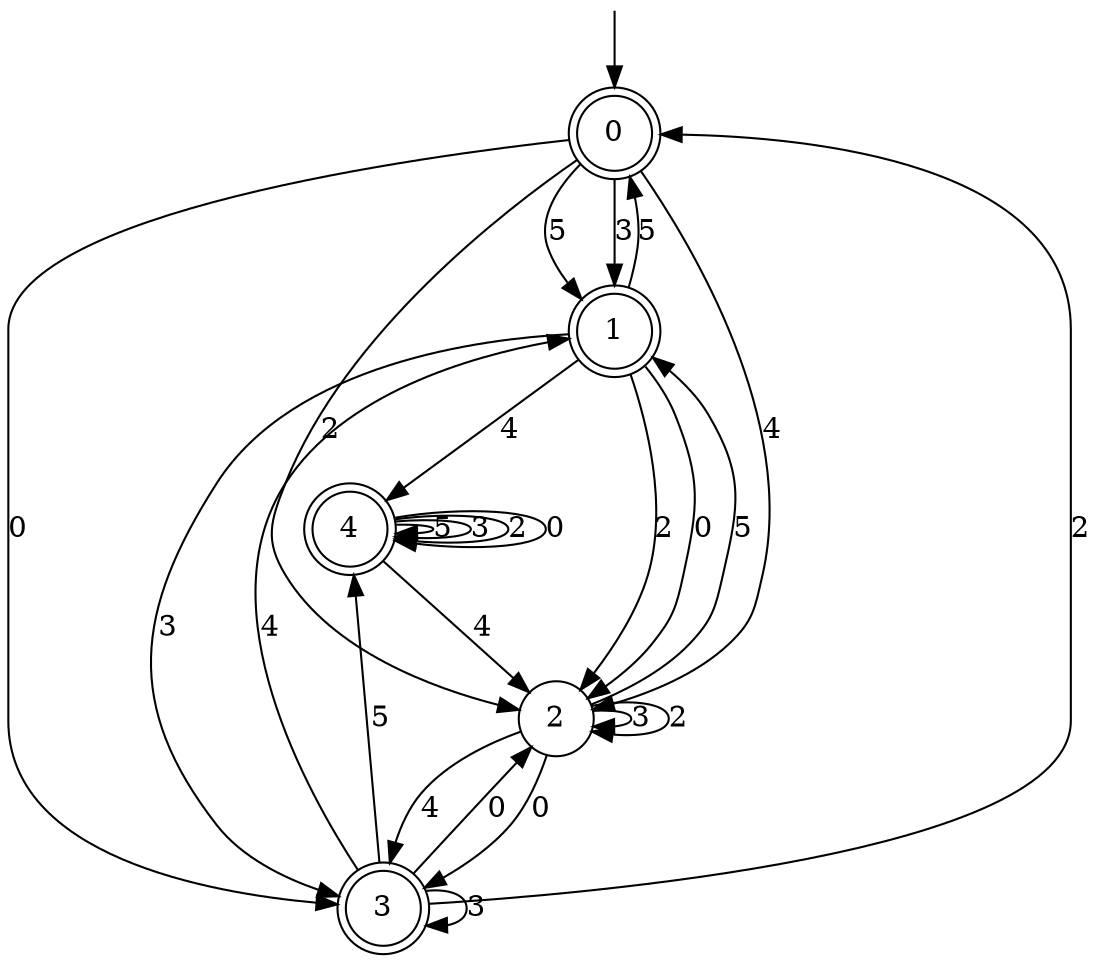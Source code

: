 digraph g {

	s0 [shape="doublecircle" label="0"];
	s1 [shape="doublecircle" label="1"];
	s2 [shape="circle" label="2"];
	s3 [shape="doublecircle" label="3"];
	s4 [shape="doublecircle" label="4"];
	s0 -> s1 [label="5"];
	s0 -> s1 [label="3"];
	s0 -> s2 [label="2"];
	s0 -> s3 [label="0"];
	s0 -> s2 [label="4"];
	s1 -> s0 [label="5"];
	s1 -> s3 [label="3"];
	s1 -> s2 [label="2"];
	s1 -> s2 [label="0"];
	s1 -> s4 [label="4"];
	s2 -> s1 [label="5"];
	s2 -> s2 [label="3"];
	s2 -> s2 [label="2"];
	s2 -> s3 [label="0"];
	s2 -> s3 [label="4"];
	s3 -> s4 [label="5"];
	s3 -> s3 [label="3"];
	s3 -> s0 [label="2"];
	s3 -> s2 [label="0"];
	s3 -> s1 [label="4"];
	s4 -> s4 [label="5"];
	s4 -> s4 [label="3"];
	s4 -> s4 [label="2"];
	s4 -> s4 [label="0"];
	s4 -> s2 [label="4"];

__start0 [label="" shape="none" width="0" height="0"];
__start0 -> s0;

}
